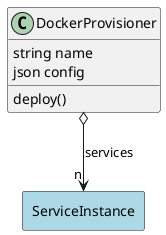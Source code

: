 @startuml

class "DockerProvisioner" as Model {
 string name
 json config

 deploy()
 
}

rectangle "ServiceInstance" as ServiceInstance #lightblue {
}

Model o--> "n" ServiceInstance : services





@enduml

